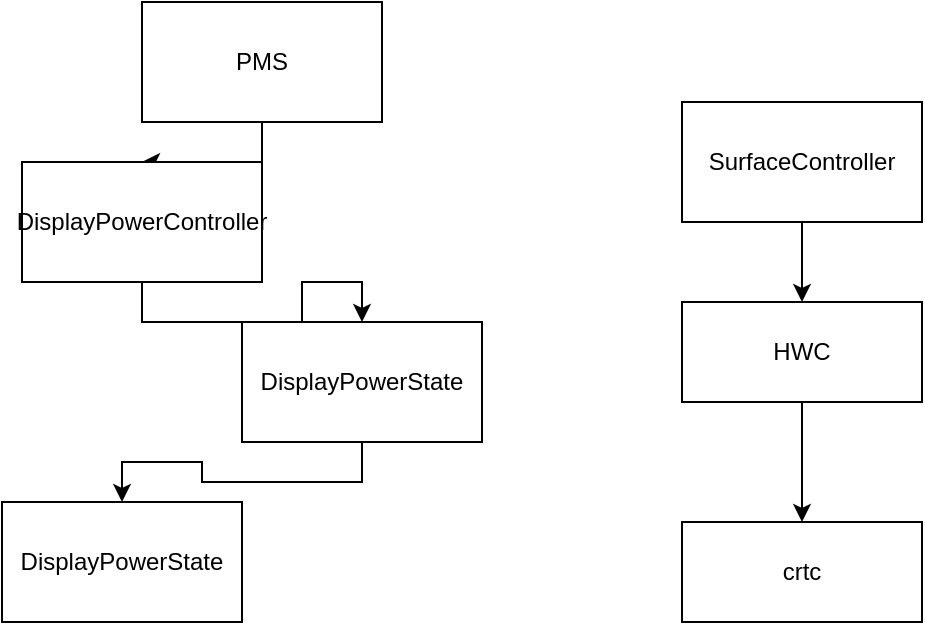 <mxfile version="14.2.9" type="github"><diagram id="OZs2qPZD1lCQeIRRQxy_" name="Page-1"><mxGraphModel dx="868" dy="409" grid="1" gridSize="10" guides="1" tooltips="1" connect="1" arrows="1" fold="1" page="1" pageScale="1" pageWidth="827" pageHeight="1169" math="0" shadow="0"><root><mxCell id="0"/><mxCell id="1" parent="0"/><mxCell id="2kbLX3eIMkflyjdoKBKz-8" value="" style="edgeStyle=orthogonalEdgeStyle;rounded=0;orthogonalLoop=1;jettySize=auto;html=1;" edge="1" parent="1" source="2kbLX3eIMkflyjdoKBKz-1" target="2kbLX3eIMkflyjdoKBKz-3"><mxGeometry relative="1" as="geometry"/></mxCell><mxCell id="2kbLX3eIMkflyjdoKBKz-1" value="PMS" style="rounded=0;whiteSpace=wrap;html=1;" vertex="1" parent="1"><mxGeometry x="220" y="30" width="120" height="60" as="geometry"/></mxCell><mxCell id="2kbLX3eIMkflyjdoKBKz-7" value="" style="edgeStyle=orthogonalEdgeStyle;rounded=0;orthogonalLoop=1;jettySize=auto;html=1;" edge="1" parent="1" source="2kbLX3eIMkflyjdoKBKz-3" target="2kbLX3eIMkflyjdoKBKz-4"><mxGeometry relative="1" as="geometry"/></mxCell><mxCell id="2kbLX3eIMkflyjdoKBKz-3" value="DisplayPowerController&lt;br&gt;" style="rounded=0;whiteSpace=wrap;html=1;" vertex="1" parent="1"><mxGeometry x="160" y="110" width="120" height="60" as="geometry"/></mxCell><mxCell id="2kbLX3eIMkflyjdoKBKz-10" value="" style="edgeStyle=orthogonalEdgeStyle;rounded=0;orthogonalLoop=1;jettySize=auto;html=1;" edge="1" parent="1" source="2kbLX3eIMkflyjdoKBKz-4" target="2kbLX3eIMkflyjdoKBKz-9"><mxGeometry relative="1" as="geometry"/></mxCell><mxCell id="2kbLX3eIMkflyjdoKBKz-4" value="DisplayPowerState" style="rounded=0;whiteSpace=wrap;html=1;" vertex="1" parent="1"><mxGeometry x="270" y="190" width="120" height="60" as="geometry"/></mxCell><mxCell id="2kbLX3eIMkflyjdoKBKz-9" value="DisplayPowerState" style="rounded=0;whiteSpace=wrap;html=1;" vertex="1" parent="1"><mxGeometry x="150" y="280" width="120" height="60" as="geometry"/></mxCell><mxCell id="2kbLX3eIMkflyjdoKBKz-13" value="" style="edgeStyle=orthogonalEdgeStyle;rounded=0;orthogonalLoop=1;jettySize=auto;html=1;" edge="1" parent="1" source="2kbLX3eIMkflyjdoKBKz-11" target="2kbLX3eIMkflyjdoKBKz-12"><mxGeometry relative="1" as="geometry"/></mxCell><mxCell id="2kbLX3eIMkflyjdoKBKz-11" value="SurfaceController" style="rounded=0;whiteSpace=wrap;html=1;" vertex="1" parent="1"><mxGeometry x="490" y="80" width="120" height="60" as="geometry"/></mxCell><mxCell id="2kbLX3eIMkflyjdoKBKz-15" value="" style="edgeStyle=orthogonalEdgeStyle;rounded=0;orthogonalLoop=1;jettySize=auto;html=1;" edge="1" parent="1" source="2kbLX3eIMkflyjdoKBKz-12" target="2kbLX3eIMkflyjdoKBKz-14"><mxGeometry relative="1" as="geometry"/></mxCell><mxCell id="2kbLX3eIMkflyjdoKBKz-12" value="HWC&lt;br&gt;" style="rounded=0;whiteSpace=wrap;html=1;" vertex="1" parent="1"><mxGeometry x="490" y="180" width="120" height="50" as="geometry"/></mxCell><mxCell id="2kbLX3eIMkflyjdoKBKz-14" value="crtc" style="rounded=0;whiteSpace=wrap;html=1;" vertex="1" parent="1"><mxGeometry x="490" y="290" width="120" height="50" as="geometry"/></mxCell></root></mxGraphModel></diagram></mxfile>